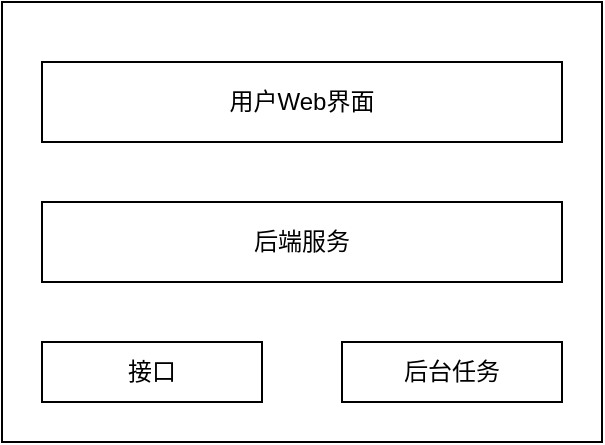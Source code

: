 <mxfile version="20.5.1" type="github">
  <diagram id="tcuDvTMzK8ZG18OZix4C" name="第 1 页">
    <mxGraphModel dx="1422" dy="748" grid="1" gridSize="10" guides="1" tooltips="1" connect="1" arrows="1" fold="1" page="1" pageScale="1" pageWidth="827" pageHeight="1169" math="0" shadow="0">
      <root>
        <mxCell id="0" />
        <mxCell id="1" parent="0" />
        <mxCell id="zitNx3p23CodK6oafo9O-8" value="" style="group" vertex="1" connectable="0" parent="1">
          <mxGeometry x="264" y="90" width="300" height="220" as="geometry" />
        </mxCell>
        <mxCell id="zitNx3p23CodK6oafo9O-7" value="" style="rounded=0;whiteSpace=wrap;html=1;" vertex="1" parent="zitNx3p23CodK6oafo9O-8">
          <mxGeometry width="300" height="220" as="geometry" />
        </mxCell>
        <mxCell id="zitNx3p23CodK6oafo9O-1" value="用户Web界面" style="rounded=0;whiteSpace=wrap;html=1;" vertex="1" parent="zitNx3p23CodK6oafo9O-8">
          <mxGeometry x="20" y="30" width="260" height="40" as="geometry" />
        </mxCell>
        <mxCell id="zitNx3p23CodK6oafo9O-2" value="后端服务" style="rounded=0;whiteSpace=wrap;html=1;" vertex="1" parent="zitNx3p23CodK6oafo9O-8">
          <mxGeometry x="20" y="100" width="260" height="40" as="geometry" />
        </mxCell>
        <mxCell id="zitNx3p23CodK6oafo9O-4" value="接口" style="rounded=0;whiteSpace=wrap;html=1;" vertex="1" parent="zitNx3p23CodK6oafo9O-8">
          <mxGeometry x="20" y="170" width="110" height="30" as="geometry" />
        </mxCell>
        <mxCell id="zitNx3p23CodK6oafo9O-5" value="后台任务" style="rounded=0;whiteSpace=wrap;html=1;" vertex="1" parent="zitNx3p23CodK6oafo9O-8">
          <mxGeometry x="170" y="170" width="110" height="30" as="geometry" />
        </mxCell>
      </root>
    </mxGraphModel>
  </diagram>
</mxfile>
